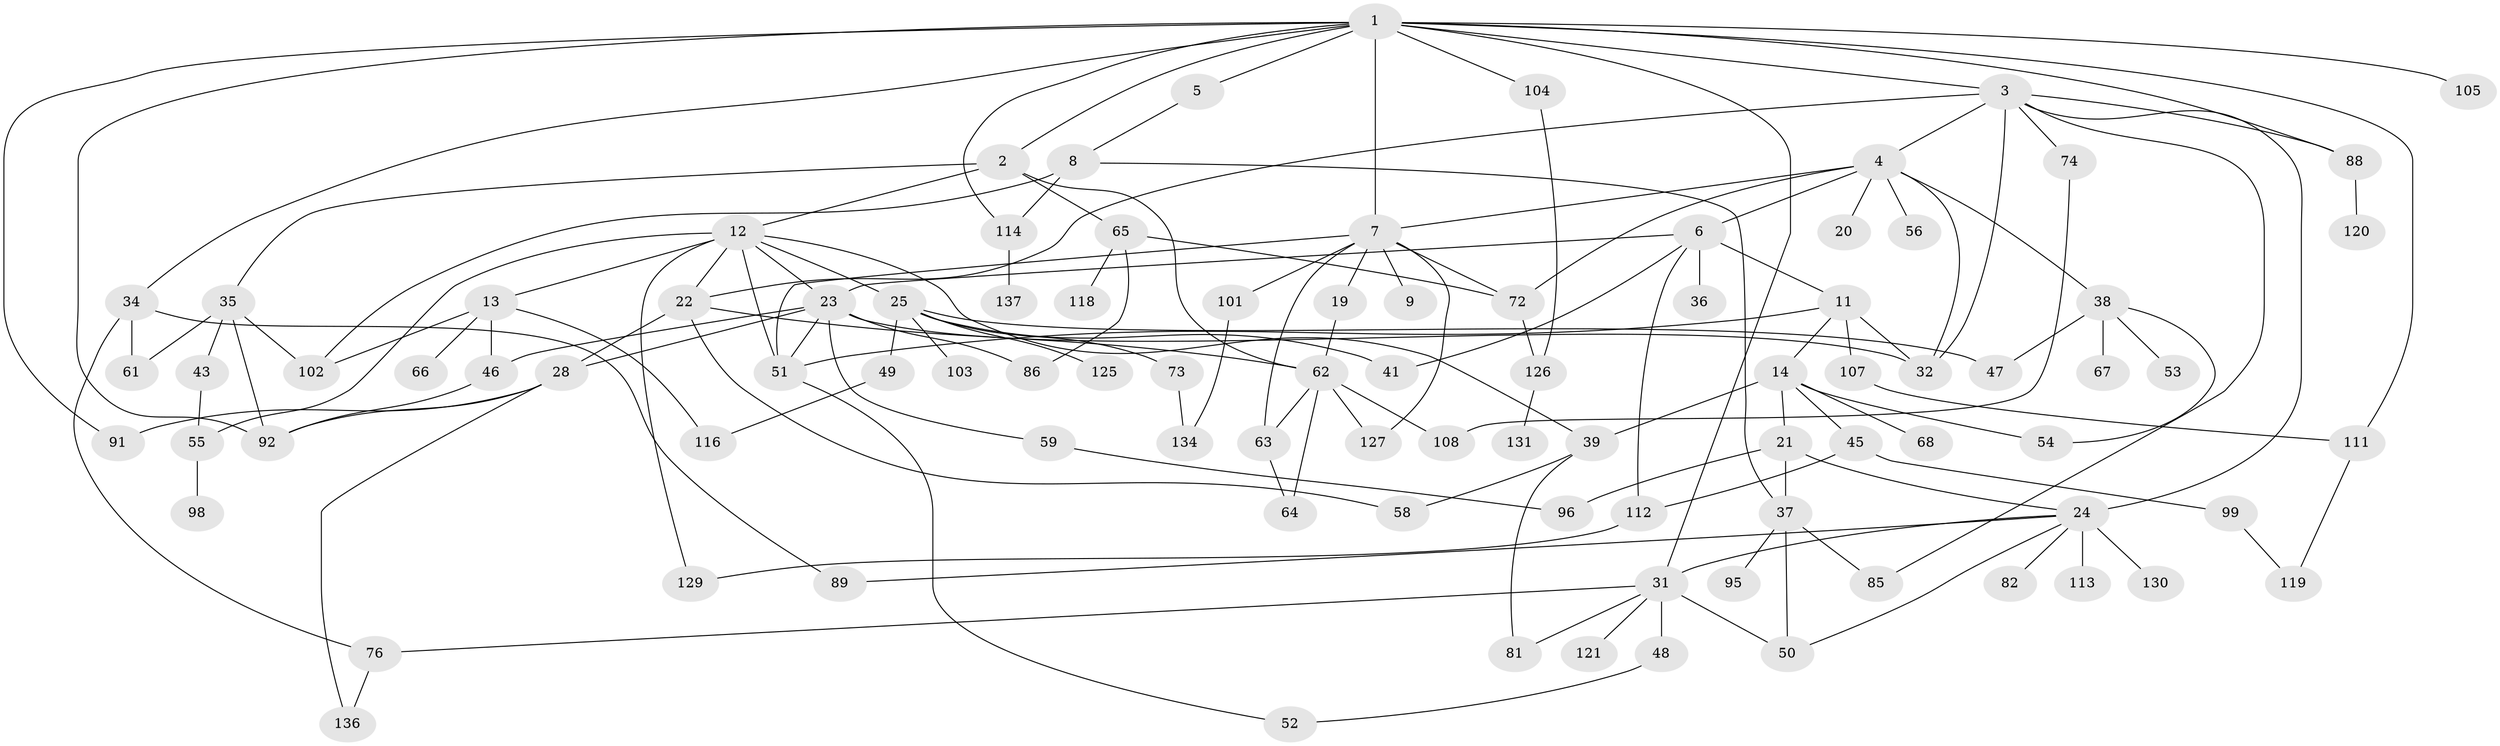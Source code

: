 // Generated by graph-tools (version 1.1) at 2025/51/02/27/25 19:51:39]
// undirected, 94 vertices, 147 edges
graph export_dot {
graph [start="1"]
  node [color=gray90,style=filled];
  1 [super="+97"];
  2;
  3 [super="+33"];
  4 [super="+16"];
  5 [super="+26"];
  6 [super="+10"];
  7 [super="+100"];
  8 [super="+40"];
  9 [super="+18"];
  11 [super="+83"];
  12 [super="+17"];
  13;
  14 [super="+15"];
  19;
  20;
  21 [super="+128"];
  22 [super="+30"];
  23 [super="+27"];
  24 [super="+77"];
  25 [super="+90"];
  28 [super="+29"];
  31 [super="+75"];
  32 [super="+124"];
  34;
  35 [super="+57"];
  36 [super="+94"];
  37 [super="+42"];
  38 [super="+44"];
  39 [super="+70"];
  41 [super="+60"];
  43;
  45 [super="+79"];
  46;
  47;
  48;
  49 [super="+78"];
  50;
  51 [super="+106"];
  52;
  53;
  54 [super="+109"];
  55 [super="+69"];
  56;
  58 [super="+132"];
  59;
  61;
  62 [super="+80"];
  63;
  64;
  65 [super="+84"];
  66;
  67 [super="+71"];
  68;
  72 [super="+87"];
  73;
  74 [super="+117"];
  76 [super="+135"];
  81;
  82;
  85 [super="+122"];
  86;
  88 [super="+110"];
  89;
  91;
  92 [super="+93"];
  95;
  96;
  98;
  99 [super="+133"];
  101;
  102;
  103;
  104;
  105;
  107;
  108;
  111;
  112 [super="+115"];
  113;
  114;
  116;
  118;
  119 [super="+123"];
  120;
  121;
  125;
  126;
  127;
  129;
  130;
  131;
  134 [super="+138"];
  136;
  137;
  1 -- 2;
  1 -- 3;
  1 -- 5;
  1 -- 7;
  1 -- 34;
  1 -- 91;
  1 -- 104;
  1 -- 105;
  1 -- 111;
  1 -- 114;
  1 -- 88;
  1 -- 31;
  1 -- 92;
  2 -- 12;
  2 -- 35;
  2 -- 62;
  2 -- 65;
  3 -- 4;
  3 -- 22;
  3 -- 32 [weight=2];
  3 -- 85;
  3 -- 24;
  3 -- 74;
  3 -- 88;
  4 -- 6;
  4 -- 20;
  4 -- 56;
  4 -- 38;
  4 -- 7;
  4 -- 32;
  4 -- 72;
  5 -- 8;
  6 -- 36;
  6 -- 23;
  6 -- 112;
  6 -- 41;
  6 -- 11;
  7 -- 9;
  7 -- 19;
  7 -- 63;
  7 -- 51;
  7 -- 101;
  7 -- 72;
  7 -- 127;
  8 -- 114;
  8 -- 37;
  8 -- 102;
  11 -- 14;
  11 -- 32;
  11 -- 107;
  11 -- 51;
  12 -- 13;
  12 -- 23;
  12 -- 25;
  12 -- 51 [weight=2];
  12 -- 129;
  12 -- 39;
  12 -- 55;
  12 -- 22;
  13 -- 46;
  13 -- 66;
  13 -- 102;
  13 -- 116;
  14 -- 21;
  14 -- 68;
  14 -- 45;
  14 -- 39;
  14 -- 54;
  19 -- 62;
  21 -- 24;
  21 -- 37;
  21 -- 96;
  22 -- 62;
  22 -- 28;
  22 -- 58;
  23 -- 86;
  23 -- 59;
  23 -- 28;
  23 -- 46;
  23 -- 32;
  23 -- 51;
  24 -- 31;
  24 -- 50;
  24 -- 113;
  24 -- 89;
  24 -- 82;
  24 -- 130;
  25 -- 41;
  25 -- 49;
  25 -- 73;
  25 -- 103;
  25 -- 125;
  25 -- 47;
  28 -- 136;
  28 -- 91;
  28 -- 92;
  31 -- 48;
  31 -- 50;
  31 -- 81;
  31 -- 121;
  31 -- 76;
  34 -- 61;
  34 -- 76;
  34 -- 89;
  35 -- 43 [weight=2];
  35 -- 61;
  35 -- 102;
  35 -- 92;
  37 -- 50;
  37 -- 85;
  37 -- 95;
  38 -- 47;
  38 -- 54;
  38 -- 67;
  38 -- 53;
  39 -- 58;
  39 -- 81;
  43 -- 55;
  45 -- 99;
  45 -- 112;
  46 -- 92;
  48 -- 52;
  49 -- 116;
  51 -- 52;
  55 -- 98;
  59 -- 96;
  62 -- 63;
  62 -- 64;
  62 -- 108;
  62 -- 127;
  63 -- 64;
  65 -- 72;
  65 -- 86;
  65 -- 118;
  72 -- 126;
  73 -- 134;
  74 -- 108;
  76 -- 136;
  88 -- 120;
  99 -- 119;
  101 -- 134;
  104 -- 126;
  107 -- 111;
  111 -- 119;
  112 -- 129;
  114 -- 137;
  126 -- 131;
}
